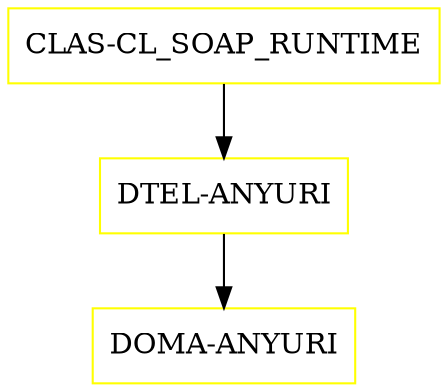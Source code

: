 digraph G {
  "CLAS-CL_SOAP_RUNTIME" [shape=box,color=yellow];
  "DTEL-ANYURI" [shape=box,color=yellow,URL="./DTEL_ANYURI.html"];
  "DOMA-ANYURI" [shape=box,color=yellow,URL="./DOMA_ANYURI.html"];
  "CLAS-CL_SOAP_RUNTIME" -> "DTEL-ANYURI";
  "DTEL-ANYURI" -> "DOMA-ANYURI";
}
